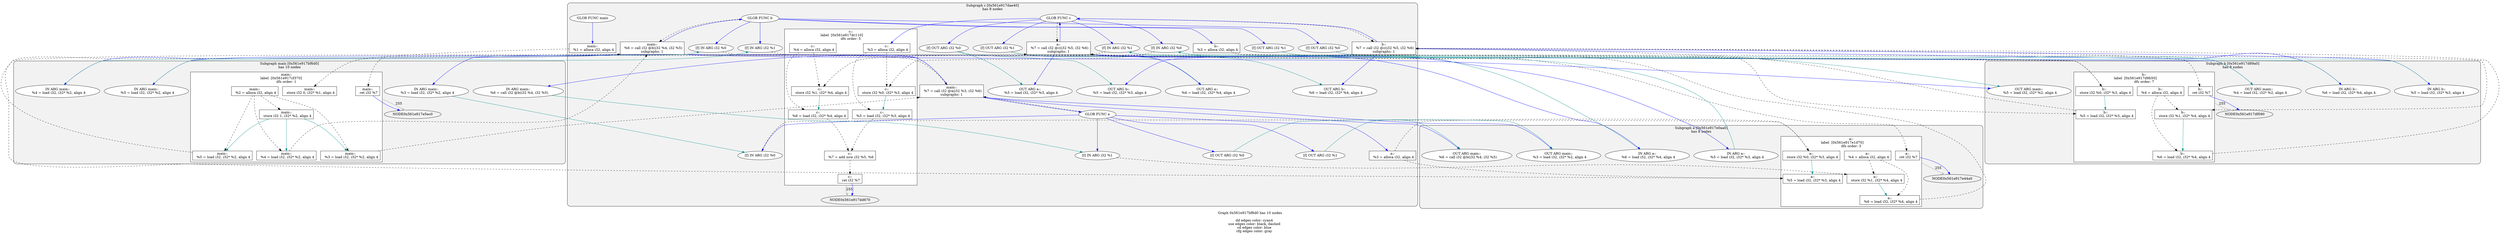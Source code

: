 digraph "DependenceGraph" {
	compound=true label="Graph 0x561e917bf6d0 has 10 nodes\n
	dd edges color: cyan4
	use edges color: black, dashed
	cd edges color: blue
	cfg edges color: gray"

	/* subgraph 0x561e917dae40 nodes */
	subgraph cluster_0x561e917dae40 {
		style="filled, rounded" fillcolor=gray95
		label="Subgraph c [0x561e917dae40]\nhas 8 nodes
"
		NODE0x561e917db690 [label="[f] IN ARG i32 %0" style=filled fillcolor=white]
		/* -- node 0x561e917bd950
		 * ------------------------------------------- */
		/* DD edges */
		/* USE edges */
		NODE0x561e917db690 -> NODE0x561e917dc7e0 [color="black" rank=max style="dashed"]
		/* CD edges */
		/* ID edges */
		NODE0x561e917db890 [label="[f] OUT ARG i32 %0" style=filled fillcolor=white]
		/* -- node 0x561e917bd950
		 * ------------------------------------------- */
		/* DD edges */
		NODE0x561e917db890 -> NODE0x561e917de350 [color="cyan4" rank=max]
		NODE0x561e917db890 -> NODE0x561e917e3760 [color="cyan4" rank=max]
		/* USE edges */
		/* CD edges */
		/* ID edges */
		NODE0x561e917dbbd0 [label="[f] IN ARG i32 %1" style=filled fillcolor=white]
		/* -- node 0x561e917bd978
		 * ------------------------------------------- */
		/* DD edges */
		/* USE edges */
		NODE0x561e917dbbd0 -> NODE0x561e917dca40 [color="black" rank=max style="dashed"]
		/* CD edges */
		/* ID edges */
		NODE0x561e917dbdd0 [label="[f] OUT ARG i32 %1" style=filled fillcolor=white]
		/* -- node 0x561e917bd978
		 * ------------------------------------------- */
		/* DD edges */
		NODE0x561e917dbdd0 -> NODE0x561e917de950 [color="cyan4" rank=max]
		NODE0x561e917dbdd0 -> NODE0x561e917e3d60 [color="cyan4" rank=max]
		/* USE edges */
		/* CD edges */
		/* ID edges */
		/* Basic Block c::
label  [0x561e917dc110] */
		subgraph cluster_bb_0x561e917dc110 {
			style=filled fillcolor=white
			label="c::
label  [0x561e917dc110]		\ndfs order: 5"
			NODE0x561e917dc320 [shape=rect label="0x561e917c2ee0"]
			NODE0x561e917dc580 [shape=rect label="0x561e917c2f70"]
			NODE0x561e917dc7e0 [shape=rect label="0x561e917c6ec0"]
			NODE0x561e917dca40 [shape=rect label="0x561e917c6f50"]
			NODE0x561e917dcca0 [shape=rect label="0x561e917c3010"]
			NODE0x561e917dcf00 [shape=rect label="0x561e917c3080"]
			NODE0x561e917dd160 [shape=rect label="0x561e917c6fe0"]
			NODE0x561e917dd3c0 [shape=rect label="0x561e917c3120"]
		} /* cluster_bb_0x561e917dc110 */

	NODE0x561e917dd3c0 -> NODE0x561e917dd670 [penwidth=2 label="255"  ltail=cluster_bb_0x561e917dc110  lhead=cluster_bb_0x561e917dd870  color="gray"]
		NODE0x561e917dc320 [label="c::
  %3 = alloca i32, align 4" style=filled fillcolor=white]
		/* -- node 0x561e917c2ee0
		 * ------------------------------------------- */
		/* DD edges */
		/* USE edges */
		NODE0x561e917dc320 -> NODE0x561e917dc7e0 [color="black" rank=max style="dashed"]
		NODE0x561e917dc320 -> NODE0x561e917dcca0 [color="black" rank=max style="dashed"]
		/* CD edges */
		/* ID edges */
		NODE0x561e917dc580 [label="c::
  %4 = alloca i32, align 4" style=filled fillcolor=white]
		/* -- node 0x561e917c2f70
		 * ------------------------------------------- */
		/* DD edges */
		/* USE edges */
		NODE0x561e917dc580 -> NODE0x561e917dca40 [color="black" rank=max style="dashed"]
		NODE0x561e917dc580 -> NODE0x561e917dcf00 [color="black" rank=max style="dashed"]
		/* CD edges */
		/* ID edges */
		NODE0x561e917dcca0 [label="c::
  %5 = load i32, i32* %3, align 4" style=filled fillcolor=white]
		/* -- node 0x561e917c3010
		 * ------------------------------------------- */
		/* DD edges */
		/* USE edges */
		NODE0x561e917dcca0 -> NODE0x561e917dd160 [color="black" rank=max style="dashed"]
		/* CD edges */
		/* ID edges */
		NODE0x561e917dcf00 [label="c::
  %6 = load i32, i32* %4, align 4" style=filled fillcolor=white]
		/* -- node 0x561e917c3080
		 * ------------------------------------------- */
		/* DD edges */
		/* USE edges */
		NODE0x561e917dcf00 -> NODE0x561e917dd160 [color="black" rank=max style="dashed"]
		/* CD edges */
		/* ID edges */
		NODE0x561e917dd3c0 [label="c::
  ret i32 %7" style=filled fillcolor=white]
		/* -- node 0x561e917c3120
		 * ------------------------------------------- */
		/* DD edges */
		/* USE edges */
		/* CD edges */
		NODE0x561e917dd3c0 -> NODE0x561e917dd670 [color="blue"]
		/* ID edges */
		NODE0x561e917dc7e0 [label="c::
  store i32 %0, i32* %3, align 4" style=filled fillcolor=white]
		/* -- node 0x561e917c6ec0
		 * ------------------------------------------- */
		/* DD edges */
		NODE0x561e917dc7e0 -> NODE0x561e917dcca0 [color="cyan4" rank=max]
		/* USE edges */
		/* CD edges */
		/* ID edges */
		NODE0x561e917dca40 [label="c::
  store i32 %1, i32* %4, align 4" style=filled fillcolor=white]
		/* -- node 0x561e917c6f50
		 * ------------------------------------------- */
		/* DD edges */
		NODE0x561e917dca40 -> NODE0x561e917dcf00 [color="cyan4" rank=max]
		/* USE edges */
		/* CD edges */
		/* ID edges */
		NODE0x561e917dd160 [label="c::
  %7 = add nsw i32 %5, %6" style=filled fillcolor=white]
		/* -- node 0x561e917c6fe0
		 * ------------------------------------------- */
		/* DD edges */
		/* USE edges */
		NODE0x561e917dd160 -> NODE0x561e917dd3c0 [color="black" rank=max style="dashed"]
		/* CD edges */
		/* ID edges */
		NODE0x561e917dafe0 [label="GLOB FUNC c" style=filled fillcolor=white]
		/* -- node 0x561e917916f8
		 * ------------------------------------------- */
		/* DD edges */
		/* USE edges */
		NODE0x561e917dafe0 -> NODE0x561e917daba0 [color="black" rank=max style="dashed"]
		NODE0x561e917dafe0 -> NODE0x561e917e2dc0 [color="black" rank=max style="dashed"]
		/* CD edges */
		NODE0x561e917dafe0 -> NODE0x561e917db690 [color="blue"]
		NODE0x561e917dafe0 -> NODE0x561e917db890 [color="blue"]
		NODE0x561e917dafe0 -> NODE0x561e917dbbd0 [color="blue"]
		NODE0x561e917dafe0 -> NODE0x561e917dbdd0 [color="blue"]
		NODE0x561e917dafe0 -> NODE0x561e917dc320 [color="blue"]
		/* ID edges */
		NODE0x561e917d8b40 [label="GLOB FUNC b" style=filled fillcolor=white]
		/* -- node 0x561e91791818
		 * ------------------------------------------- */
		/* DD edges */
		/* USE edges */
		NODE0x561e917d8b40 -> NODE0x561e917d8700 [color="black" rank=max style="dashed"]
		/* CD edges */
		NODE0x561e917d8b40 -> NODE0x561e917d9160 [color="blue"]
		NODE0x561e917d8b40 -> NODE0x561e917d9360 [color="blue"]
		NODE0x561e917d8b40 -> NODE0x561e917d9610 [color="blue"]
		NODE0x561e917d8b40 -> NODE0x561e917d9810 [color="blue"]
		NODE0x561e917d8b40 -> NODE0x561e917d9d60 [color="blue"]
		/* ID edges */
		NODE0x561e917e0c40 [label="GLOB FUNC a" style=filled fillcolor=white]
		/* -- node 0x561e91791938
		 * ------------------------------------------- */
		/* DD edges */
		/* USE edges */
		NODE0x561e917e0c40 -> NODE0x561e917e0800 [color="black" rank=max style="dashed"]
		/* CD edges */
		NODE0x561e917e0c40 -> NODE0x561e917e12f0 [color="blue"]
		NODE0x561e917e0c40 -> NODE0x561e917e14f0 [color="blue"]
		NODE0x561e917e0c40 -> NODE0x561e917e1830 [color="blue"]
		NODE0x561e917e0c40 -> NODE0x561e917e1a30 [color="blue"]
		NODE0x561e917e0c40 -> NODE0x561e917e1f80 [color="blue"]
		/* ID edges */
		NODE0x561e917d74a0 [label="GLOB FUNC main" style=filled fillcolor=white]
		/* -- node 0x561e91792c28
		 * ------------------------------------------- */
		/* DD edges */
		/* USE edges */
		/* CD edges */
		NODE0x561e917d74a0 -> NODE0x561e917d76a0 [color="blue"]
		/* ID edges */
	}
	/* subgraph 0x561e917d89a0 nodes */
	subgraph cluster_0x561e917d89a0 {
		style="filled, rounded" fillcolor=gray95
		label="Subgraph b [0x561e917d89a0]\nhas 8 nodes
"
		NODE0x561e917d9160 [label="[f] IN ARG i32 %0" style=filled fillcolor=white]
		/* -- node 0x561e917c7030
		 * ------------------------------------------- */
		/* DD edges */
		/* USE edges */
		NODE0x561e917d9160 -> NODE0x561e917da220 [color="black" rank=max style="dashed"]
		/* CD edges */
		/* ID edges */
		NODE0x561e917d9360 [label="[f] OUT ARG i32 %0" style=filled fillcolor=white]
		/* -- node 0x561e917c7030
		 * ------------------------------------------- */
		/* DD edges */
		NODE0x561e917d9360 -> NODE0x561e917dfd70 [color="cyan4" rank=max]
		/* USE edges */
		/* CD edges */
		/* ID edges */
		NODE0x561e917d9610 [label="[f] IN ARG i32 %1" style=filled fillcolor=white]
		/* -- node 0x561e917c7058
		 * ------------------------------------------- */
		/* DD edges */
		/* USE edges */
		NODE0x561e917d9610 -> NODE0x561e917da480 [color="black" rank=max style="dashed"]
		/* CD edges */
		/* ID edges */
		NODE0x561e917d9810 [label="[f] OUT ARG i32 %1" style=filled fillcolor=white]
		/* -- node 0x561e917c7058
		 * ------------------------------------------- */
		/* DD edges */
		NODE0x561e917d9810 -> NODE0x561e917e0370 [color="cyan4" rank=max]
		/* USE edges */
		/* CD edges */
		/* ID edges */
		/* Basic Block b::
label  [0x561e917d9b50] */
		subgraph cluster_bb_0x561e917d9b50 {
			style=filled fillcolor=white
			label="b::
label  [0x561e917d9b50]		\ndfs order: 7"
			NODE0x561e917d9d60 [shape=rect label="0x561e917c3190"]
			NODE0x561e917d9fc0 [shape=rect label="0x561e917c3200"]
			NODE0x561e917da220 [shape=rect label="0x561e917c70d0"]
			NODE0x561e917da480 [shape=rect label="0x561e917c7160"]
			NODE0x561e917da6e0 [shape=rect label="0x561e917c71d0"]
			NODE0x561e917da940 [shape=rect label="0x561e917c7240"]
			NODE0x561e917daba0 [shape=rect label="0x561e917bdf10"]
			NODE0x561e917dede0 [shape=rect label="0x561e917c72b0"]
		} /* cluster_bb_0x561e917d9b50 */

	NODE0x561e917dede0 -> NODE0x561e917df090 [penwidth=2 label="255"  ltail=cluster_bb_0x561e917d9b50  lhead=cluster_bb_0x561e917df290  color="gray"]
		NODE0x561e917daba0 [label="b::
  %7 = call i32 @c(i32 %5, i32 %6)\nsubgraphs: 1" style=filled fillcolor=white]
		NODE0x561e917de150 [label="IN ARG b::
  %5 = load i32, i32* %3, align 4" style=filled fillcolor=white]
		/* -- node 0x561e917c71d0
		 * ------------------------------------------- */
		/* DD edges */
		NODE0x561e917de150 -> NODE0x561e917db690 [color="cyan4" rank=max]
		/* USE edges */
		/* CD edges */
		/* ID edges */
		NODE0x561e917de350 [label="OUT ARG b::
  %5 = load i32, i32* %3, align 4" style=filled fillcolor=white]
		/* -- node 0x561e917c71d0
		 * ------------------------------------------- */
		/* DD edges */
		/* USE edges */
		/* CD edges */
		/* ID edges */
		NODE0x561e917de750 [label="IN ARG b::
  %6 = load i32, i32* %4, align 4" style=filled fillcolor=white]
		/* -- node 0x561e917c7240
		 * ------------------------------------------- */
		/* DD edges */
		NODE0x561e917de750 -> NODE0x561e917dbbd0 [color="cyan4" rank=max]
		/* USE edges */
		/* CD edges */
		/* ID edges */
		NODE0x561e917de950 [label="OUT ARG b::
  %6 = load i32, i32* %4, align 4" style=filled fillcolor=white]
		/* -- node 0x561e917c7240
		 * ------------------------------------------- */
		/* DD edges */
		/* USE edges */
		/* CD edges */
		/* ID edges */
		/* -- node 0x561e917bdf10
		 * ------------------------------------------- */
		/* DD edges */
		/* USE edges */
		NODE0x561e917daba0 -> NODE0x561e917dede0 [color="black" rank=max style="dashed"]
		/* CD edges */
		NODE0x561e917daba0 -> NODE0x561e917dafe0 [color="blue"]
		NODE0x561e917daba0 -> NODE0x561e917de150 [color="blue"]
		NODE0x561e917daba0 -> NODE0x561e917de350 [color="blue"]
		NODE0x561e917daba0 -> NODE0x561e917de750 [color="blue"]
		NODE0x561e917daba0 -> NODE0x561e917de950 [color="blue"]
		/* ID edges */
		NODE0x561e917d9d60 [label="b::
  %3 = alloca i32, align 4" style=filled fillcolor=white]
		/* -- node 0x561e917c3190
		 * ------------------------------------------- */
		/* DD edges */
		/* USE edges */
		NODE0x561e917d9d60 -> NODE0x561e917da220 [color="black" rank=max style="dashed"]
		NODE0x561e917d9d60 -> NODE0x561e917da6e0 [color="black" rank=max style="dashed"]
		/* CD edges */
		/* ID edges */
		NODE0x561e917d9fc0 [label="b::
  %4 = alloca i32, align 4" style=filled fillcolor=white]
		/* -- node 0x561e917c3200
		 * ------------------------------------------- */
		/* DD edges */
		/* USE edges */
		NODE0x561e917d9fc0 -> NODE0x561e917da480 [color="black" rank=max style="dashed"]
		NODE0x561e917d9fc0 -> NODE0x561e917da940 [color="black" rank=max style="dashed"]
		/* CD edges */
		/* ID edges */
		NODE0x561e917da220 [label="b::
  store i32 %0, i32* %3, align 4" style=filled fillcolor=white]
		/* -- node 0x561e917c70d0
		 * ------------------------------------------- */
		/* DD edges */
		NODE0x561e917da220 -> NODE0x561e917da6e0 [color="cyan4" rank=max]
		/* USE edges */
		/* CD edges */
		/* ID edges */
		NODE0x561e917da480 [label="b::
  store i32 %1, i32* %4, align 4" style=filled fillcolor=white]
		/* -- node 0x561e917c7160
		 * ------------------------------------------- */
		/* DD edges */
		NODE0x561e917da480 -> NODE0x561e917da940 [color="cyan4" rank=max]
		/* USE edges */
		/* CD edges */
		/* ID edges */
		NODE0x561e917da6e0 [label="b::
  %5 = load i32, i32* %3, align 4" style=filled fillcolor=white]
		/* -- node 0x561e917c71d0
		 * ------------------------------------------- */
		/* DD edges */
		/* USE edges */
		NODE0x561e917da6e0 -> NODE0x561e917daba0 [color="black" rank=max style="dashed"]
		/* CD edges */
		/* ID edges */
		NODE0x561e917da940 [label="b::
  %6 = load i32, i32* %4, align 4" style=filled fillcolor=white]
		/* -- node 0x561e917c7240
		 * ------------------------------------------- */
		/* DD edges */
		/* USE edges */
		NODE0x561e917da940 -> NODE0x561e917daba0 [color="black" rank=max style="dashed"]
		/* CD edges */
		/* ID edges */
		NODE0x561e917dede0 [label="b::
  ret i32 %7" style=filled fillcolor=white]
		/* -- node 0x561e917c72b0
		 * ------------------------------------------- */
		/* DD edges */
		/* USE edges */
		/* CD edges */
		NODE0x561e917dede0 -> NODE0x561e917df090 [color="blue"]
		/* ID edges */
	}
	/* subgraph 0x561e917e0aa0 nodes */
	subgraph cluster_0x561e917e0aa0 {
		style="filled, rounded" fillcolor=gray95
		label="Subgraph a [0x561e917e0aa0]\nhas 8 nodes
"
		NODE0x561e917e12f0 [label="[f] IN ARG i32 %0" style=filled fillcolor=white]
		/* -- node 0x561e917c7300
		 * ------------------------------------------- */
		/* DD edges */
		/* USE edges */
		NODE0x561e917e12f0 -> NODE0x561e917e2440 [color="black" rank=max style="dashed"]
		/* CD edges */
		/* ID edges */
		NODE0x561e917e14f0 [label="[f] OUT ARG i32 %0" style=filled fillcolor=white]
		/* -- node 0x561e917c7300
		 * ------------------------------------------- */
		/* DD edges */
		NODE0x561e917e14f0 -> NODE0x561e917e5180 [color="cyan4" rank=max]
		/* USE edges */
		/* CD edges */
		/* ID edges */
		NODE0x561e917e1830 [label="[f] IN ARG i32 %1" style=filled fillcolor=white]
		/* -- node 0x561e917c7328
		 * ------------------------------------------- */
		/* DD edges */
		/* USE edges */
		NODE0x561e917e1830 -> NODE0x561e917e26a0 [color="black" rank=max style="dashed"]
		/* CD edges */
		/* ID edges */
		NODE0x561e917e1a30 [label="[f] OUT ARG i32 %1" style=filled fillcolor=white]
		/* -- node 0x561e917c7328
		 * ------------------------------------------- */
		/* DD edges */
		NODE0x561e917e1a30 -> NODE0x561e917e5780 [color="cyan4" rank=max]
		/* USE edges */
		/* CD edges */
		/* ID edges */
		/* Basic Block a::
label  [0x561e917e1d70] */
		subgraph cluster_bb_0x561e917e1d70 {
			style=filled fillcolor=white
			label="a::
label  [0x561e917e1d70]		\ndfs order: 3"
			NODE0x561e917e1f80 [shape=rect label="0x561e917c73d0"]
			NODE0x561e917e21e0 [shape=rect label="0x561e917c7440"]
			NODE0x561e917e2440 [shape=rect label="0x561e917c74d0"]
			NODE0x561e917e26a0 [shape=rect label="0x561e917c7560"]
			NODE0x561e917e2900 [shape=rect label="0x561e917c75d0"]
			NODE0x561e917e2b60 [shape=rect label="0x561e917c7640"]
			NODE0x561e917e2dc0 [shape=rect label="0x561e917c76f0"]
			NODE0x561e917e41f0 [shape=rect label="0x561e917c7770"]
		} /* cluster_bb_0x561e917e1d70 */

	NODE0x561e917e41f0 -> NODE0x561e917e44a0 [penwidth=2 label="255"  ltail=cluster_bb_0x561e917e1d70  lhead=cluster_bb_0x561e917e46a0  color="gray"]
		NODE0x561e917e1f80 [label="a::
  %3 = alloca i32, align 4" style=filled fillcolor=white]
		/* -- node 0x561e917c73d0
		 * ------------------------------------------- */
		/* DD edges */
		/* USE edges */
		NODE0x561e917e1f80 -> NODE0x561e917e2440 [color="black" rank=max style="dashed"]
		NODE0x561e917e1f80 -> NODE0x561e917e2900 [color="black" rank=max style="dashed"]
		/* CD edges */
		/* ID edges */
		NODE0x561e917e21e0 [label="a::
  %4 = alloca i32, align 4" style=filled fillcolor=white]
		/* -- node 0x561e917c7440
		 * ------------------------------------------- */
		/* DD edges */
		/* USE edges */
		NODE0x561e917e21e0 -> NODE0x561e917e26a0 [color="black" rank=max style="dashed"]
		NODE0x561e917e21e0 -> NODE0x561e917e2b60 [color="black" rank=max style="dashed"]
		/* CD edges */
		/* ID edges */
		NODE0x561e917e2440 [label="a::
  store i32 %0, i32* %3, align 4" style=filled fillcolor=white]
		/* -- node 0x561e917c74d0
		 * ------------------------------------------- */
		/* DD edges */
		NODE0x561e917e2440 -> NODE0x561e917e2900 [color="cyan4" rank=max]
		/* USE edges */
		/* CD edges */
		/* ID edges */
		NODE0x561e917e26a0 [label="a::
  store i32 %1, i32* %4, align 4" style=filled fillcolor=white]
		/* -- node 0x561e917c7560
		 * ------------------------------------------- */
		/* DD edges */
		NODE0x561e917e26a0 -> NODE0x561e917e2b60 [color="cyan4" rank=max]
		/* USE edges */
		/* CD edges */
		/* ID edges */
		NODE0x561e917e2900 [label="a::
  %5 = load i32, i32* %3, align 4" style=filled fillcolor=white]
		/* -- node 0x561e917c75d0
		 * ------------------------------------------- */
		/* DD edges */
		/* USE edges */
		NODE0x561e917e2900 -> NODE0x561e917e2dc0 [color="black" rank=max style="dashed"]
		/* CD edges */
		/* ID edges */
		NODE0x561e917e2b60 [label="a::
  %6 = load i32, i32* %4, align 4" style=filled fillcolor=white]
		/* -- node 0x561e917c7640
		 * ------------------------------------------- */
		/* DD edges */
		/* USE edges */
		NODE0x561e917e2b60 -> NODE0x561e917e2dc0 [color="black" rank=max style="dashed"]
		/* CD edges */
		/* ID edges */
		NODE0x561e917e2dc0 [label="a::
  %7 = call i32 @c(i32 %5, i32 %6)\nsubgraphs: 1" style=filled fillcolor=white]
		NODE0x561e917e3560 [label="IN ARG a::
  %5 = load i32, i32* %3, align 4" style=filled fillcolor=white]
		/* -- node 0x561e917c75d0
		 * ------------------------------------------- */
		/* DD edges */
		NODE0x561e917e3560 -> NODE0x561e917db690 [color="cyan4" rank=max]
		/* USE edges */
		/* CD edges */
		/* ID edges */
		NODE0x561e917e3760 [label="OUT ARG a::
  %5 = load i32, i32* %3, align 4" style=filled fillcolor=white]
		/* -- node 0x561e917c75d0
		 * ------------------------------------------- */
		/* DD edges */
		/* USE edges */
		/* CD edges */
		/* ID edges */
		NODE0x561e917e3b60 [label="IN ARG a::
  %6 = load i32, i32* %4, align 4" style=filled fillcolor=white]
		/* -- node 0x561e917c7640
		 * ------------------------------------------- */
		/* DD edges */
		NODE0x561e917e3b60 -> NODE0x561e917dbbd0 [color="cyan4" rank=max]
		/* USE edges */
		/* CD edges */
		/* ID edges */
		NODE0x561e917e3d60 [label="OUT ARG a::
  %6 = load i32, i32* %4, align 4" style=filled fillcolor=white]
		/* -- node 0x561e917c7640
		 * ------------------------------------------- */
		/* DD edges */
		/* USE edges */
		/* CD edges */
		/* ID edges */
		/* -- node 0x561e917c76f0
		 * ------------------------------------------- */
		/* DD edges */
		/* USE edges */
		NODE0x561e917e2dc0 -> NODE0x561e917e41f0 [color="black" rank=max style="dashed"]
		/* CD edges */
		NODE0x561e917e2dc0 -> NODE0x561e917dafe0 [color="blue"]
		NODE0x561e917e2dc0 -> NODE0x561e917e3560 [color="blue"]
		NODE0x561e917e2dc0 -> NODE0x561e917e3760 [color="blue"]
		NODE0x561e917e2dc0 -> NODE0x561e917e3b60 [color="blue"]
		NODE0x561e917e2dc0 -> NODE0x561e917e3d60 [color="blue"]
		/* ID edges */
		NODE0x561e917e41f0 [label="a::
  ret i32 %7" style=filled fillcolor=white]
		/* -- node 0x561e917c7770
		 * ------------------------------------------- */
		/* DD edges */
		/* USE edges */
		/* CD edges */
		NODE0x561e917e41f0 -> NODE0x561e917e44a0 [color="blue"]
		/* ID edges */
	}
	/* subgraph 0x561e917bf6d0 nodes */
	subgraph cluster_0x561e917bf6d0 {
		style="filled, rounded" fillcolor=gray95
		label="Subgraph main [0x561e917bf6d0]\nhas 10 nodes
"
		/* Basic Block main::
label  [0x561e917cf370] */
		subgraph cluster_bb_0x561e917cf370 {
			style=filled fillcolor=white
			label="main::
label  [0x561e917cf370]		\ndfs order: 1"
			NODE0x561e917d76a0 [shape=rect label="0x561e917c7880"]
			NODE0x561e917d78c0 [shape=rect label="0x561e917c78f0"]
			NODE0x561e917d7b20 [shape=rect label="0x561e917c7980"]
			NODE0x561e917d7d80 [shape=rect label="0x561e917c7a10"]
			NODE0x561e917d7fe0 [shape=rect label="0x561e917c7a80"]
			NODE0x561e917d8240 [shape=rect label="0x561e917c7af0"]
			NODE0x561e917d84a0 [shape=rect label="0x561e917c7b60"]
			NODE0x561e917d8700 [shape=rect label="0x561e917c7c10"]
			NODE0x561e917e0800 [shape=rect label="0x561e917c7cd0"]
			NODE0x561e917e5c10 [shape=rect label="0x561e917c7d50"]
		} /* cluster_bb_0x561e917cf370 */

	NODE0x561e917e5c10 -> NODE0x561e917e5ec0 [penwidth=2 label="255"  ltail=cluster_bb_0x561e917cf370  lhead=cluster_bb_0x561e917e60c0  color="gray"]
		NODE0x561e917d76a0 [label="main::
  %1 = alloca i32, align 4" style=filled fillcolor=white]
		/* -- node 0x561e917c7880
		 * ------------------------------------------- */
		/* DD edges */
		/* USE edges */
		NODE0x561e917d76a0 -> NODE0x561e917d7b20 [color="black" rank=max style="dashed"]
		/* CD edges */
		/* ID edges */
		NODE0x561e917d78c0 [label="main::
  %2 = alloca i32, align 4" style=filled fillcolor=white]
		/* -- node 0x561e917c78f0
		 * ------------------------------------------- */
		/* DD edges */
		/* USE edges */
		NODE0x561e917d78c0 -> NODE0x561e917d7d80 [color="black" rank=max style="dashed"]
		NODE0x561e917d78c0 -> NODE0x561e917d7fe0 [color="black" rank=max style="dashed"]
		NODE0x561e917d78c0 -> NODE0x561e917d8240 [color="black" rank=max style="dashed"]
		NODE0x561e917d78c0 -> NODE0x561e917d84a0 [color="black" rank=max style="dashed"]
		/* CD edges */
		/* ID edges */
		NODE0x561e917d7b20 [label="main::
  store i32 0, i32* %1, align 4" style=filled fillcolor=white]
		/* -- node 0x561e917c7980
		 * ------------------------------------------- */
		/* DD edges */
		/* USE edges */
		/* CD edges */
		/* ID edges */
		NODE0x561e917d7d80 [label="main::
  store i32 1, i32* %2, align 4" style=filled fillcolor=white]
		/* -- node 0x561e917c7a10
		 * ------------------------------------------- */
		/* DD edges */
		NODE0x561e917d7d80 -> NODE0x561e917d7fe0 [color="cyan4" rank=max]
		NODE0x561e917d7d80 -> NODE0x561e917d8240 [color="cyan4" rank=max]
		NODE0x561e917d7d80 -> NODE0x561e917d84a0 [color="cyan4" rank=max]
		/* USE edges */
		/* CD edges */
		/* ID edges */
		NODE0x561e917d7fe0 [label="main::
  %3 = load i32, i32* %2, align 4" style=filled fillcolor=white]
		/* -- node 0x561e917c7a80
		 * ------------------------------------------- */
		/* DD edges */
		/* USE edges */
		NODE0x561e917d7fe0 -> NODE0x561e917e0800 [color="black" rank=max style="dashed"]
		/* CD edges */
		/* ID edges */
		NODE0x561e917d8240 [label="main::
  %4 = load i32, i32* %2, align 4" style=filled fillcolor=white]
		/* -- node 0x561e917c7af0
		 * ------------------------------------------- */
		/* DD edges */
		/* USE edges */
		NODE0x561e917d8240 -> NODE0x561e917d8700 [color="black" rank=max style="dashed"]
		/* CD edges */
		/* ID edges */
		NODE0x561e917d84a0 [label="main::
  %5 = load i32, i32* %2, align 4" style=filled fillcolor=white]
		/* -- node 0x561e917c7b60
		 * ------------------------------------------- */
		/* DD edges */
		/* USE edges */
		NODE0x561e917d84a0 -> NODE0x561e917d8700 [color="black" rank=max style="dashed"]
		/* CD edges */
		/* ID edges */
		NODE0x561e917d8700 [label="main::
  %6 = call i32 @b(i32 %4, i32 %5)\nsubgraphs: 1" style=filled fillcolor=white]
		NODE0x561e917dfb70 [label="IN ARG main::
  %4 = load i32, i32* %2, align 4" style=filled fillcolor=white]
		/* -- node 0x561e917c7af0
		 * ------------------------------------------- */
		/* DD edges */
		NODE0x561e917dfb70 -> NODE0x561e917d9160 [color="cyan4" rank=max]
		/* USE edges */
		/* CD edges */
		/* ID edges */
		NODE0x561e917dfd70 [label="OUT ARG main::
  %4 = load i32, i32* %2, align 4" style=filled fillcolor=white]
		/* -- node 0x561e917c7af0
		 * ------------------------------------------- */
		/* DD edges */
		/* USE edges */
		/* CD edges */
		/* ID edges */
		NODE0x561e917e0170 [label="IN ARG main::
  %5 = load i32, i32* %2, align 4" style=filled fillcolor=white]
		/* -- node 0x561e917c7b60
		 * ------------------------------------------- */
		/* DD edges */
		NODE0x561e917e0170 -> NODE0x561e917d9610 [color="cyan4" rank=max]
		/* USE edges */
		/* CD edges */
		/* ID edges */
		NODE0x561e917e0370 [label="OUT ARG main::
  %5 = load i32, i32* %2, align 4" style=filled fillcolor=white]
		/* -- node 0x561e917c7b60
		 * ------------------------------------------- */
		/* DD edges */
		/* USE edges */
		/* CD edges */
		/* ID edges */
		/* -- node 0x561e917c7c10
		 * ------------------------------------------- */
		/* DD edges */
		/* USE edges */
		NODE0x561e917d8700 -> NODE0x561e917e0800 [color="black" rank=max style="dashed"]
		/* CD edges */
		NODE0x561e917d8700 -> NODE0x561e917d8b40 [color="blue"]
		NODE0x561e917d8700 -> NODE0x561e917dfb70 [color="blue"]
		NODE0x561e917d8700 -> NODE0x561e917dfd70 [color="blue"]
		NODE0x561e917d8700 -> NODE0x561e917e0170 [color="blue"]
		NODE0x561e917d8700 -> NODE0x561e917e0370 [color="blue"]
		/* ID edges */
		NODE0x561e917e0800 [label="main::
  %7 = call i32 @a(i32 %3, i32 %6)\nsubgraphs: 1" style=filled fillcolor=white]
		NODE0x561e917e4f80 [label="IN ARG main::
  %3 = load i32, i32* %2, align 4" style=filled fillcolor=white]
		/* -- node 0x561e917c7a80
		 * ------------------------------------------- */
		/* DD edges */
		NODE0x561e917e4f80 -> NODE0x561e917e12f0 [color="cyan4" rank=max]
		/* USE edges */
		/* CD edges */
		/* ID edges */
		NODE0x561e917e5180 [label="OUT ARG main::
  %3 = load i32, i32* %2, align 4" style=filled fillcolor=white]
		/* -- node 0x561e917c7a80
		 * ------------------------------------------- */
		/* DD edges */
		/* USE edges */
		/* CD edges */
		/* ID edges */
		NODE0x561e917e5580 [label="IN ARG main::
  %6 = call i32 @b(i32 %4, i32 %5)" style=filled fillcolor=white]
		/* -- node 0x561e917c7c10
		 * ------------------------------------------- */
		/* DD edges */
		NODE0x561e917e5580 -> NODE0x561e917e1830 [color="cyan4" rank=max]
		/* USE edges */
		/* CD edges */
		/* ID edges */
		NODE0x561e917e5780 [label="OUT ARG main::
  %6 = call i32 @b(i32 %4, i32 %5)" style=filled fillcolor=white]
		/* -- node 0x561e917c7c10
		 * ------------------------------------------- */
		/* DD edges */
		/* USE edges */
		/* CD edges */
		/* ID edges */
		/* -- node 0x561e917c7cd0
		 * ------------------------------------------- */
		/* DD edges */
		/* USE edges */
		NODE0x561e917e0800 -> NODE0x561e917e5c10 [color="black" rank=max style="dashed"]
		/* CD edges */
		NODE0x561e917e0800 -> NODE0x561e917e0c40 [color="blue"]
		NODE0x561e917e0800 -> NODE0x561e917e4f80 [color="blue"]
		NODE0x561e917e0800 -> NODE0x561e917e5180 [color="blue"]
		NODE0x561e917e0800 -> NODE0x561e917e5580 [color="blue"]
		NODE0x561e917e0800 -> NODE0x561e917e5780 [color="blue"]
		/* ID edges */
		NODE0x561e917e5c10 [label="main::
  ret i32 %7" style=filled fillcolor=white]
		/* -- node 0x561e917c7d50
		 * ------------------------------------------- */
		/* DD edges */
		/* USE edges */
		/* CD edges */
		NODE0x561e917e5c10 -> NODE0x561e917e5ec0 [color="blue"]
		/* ID edges */
	}
}
